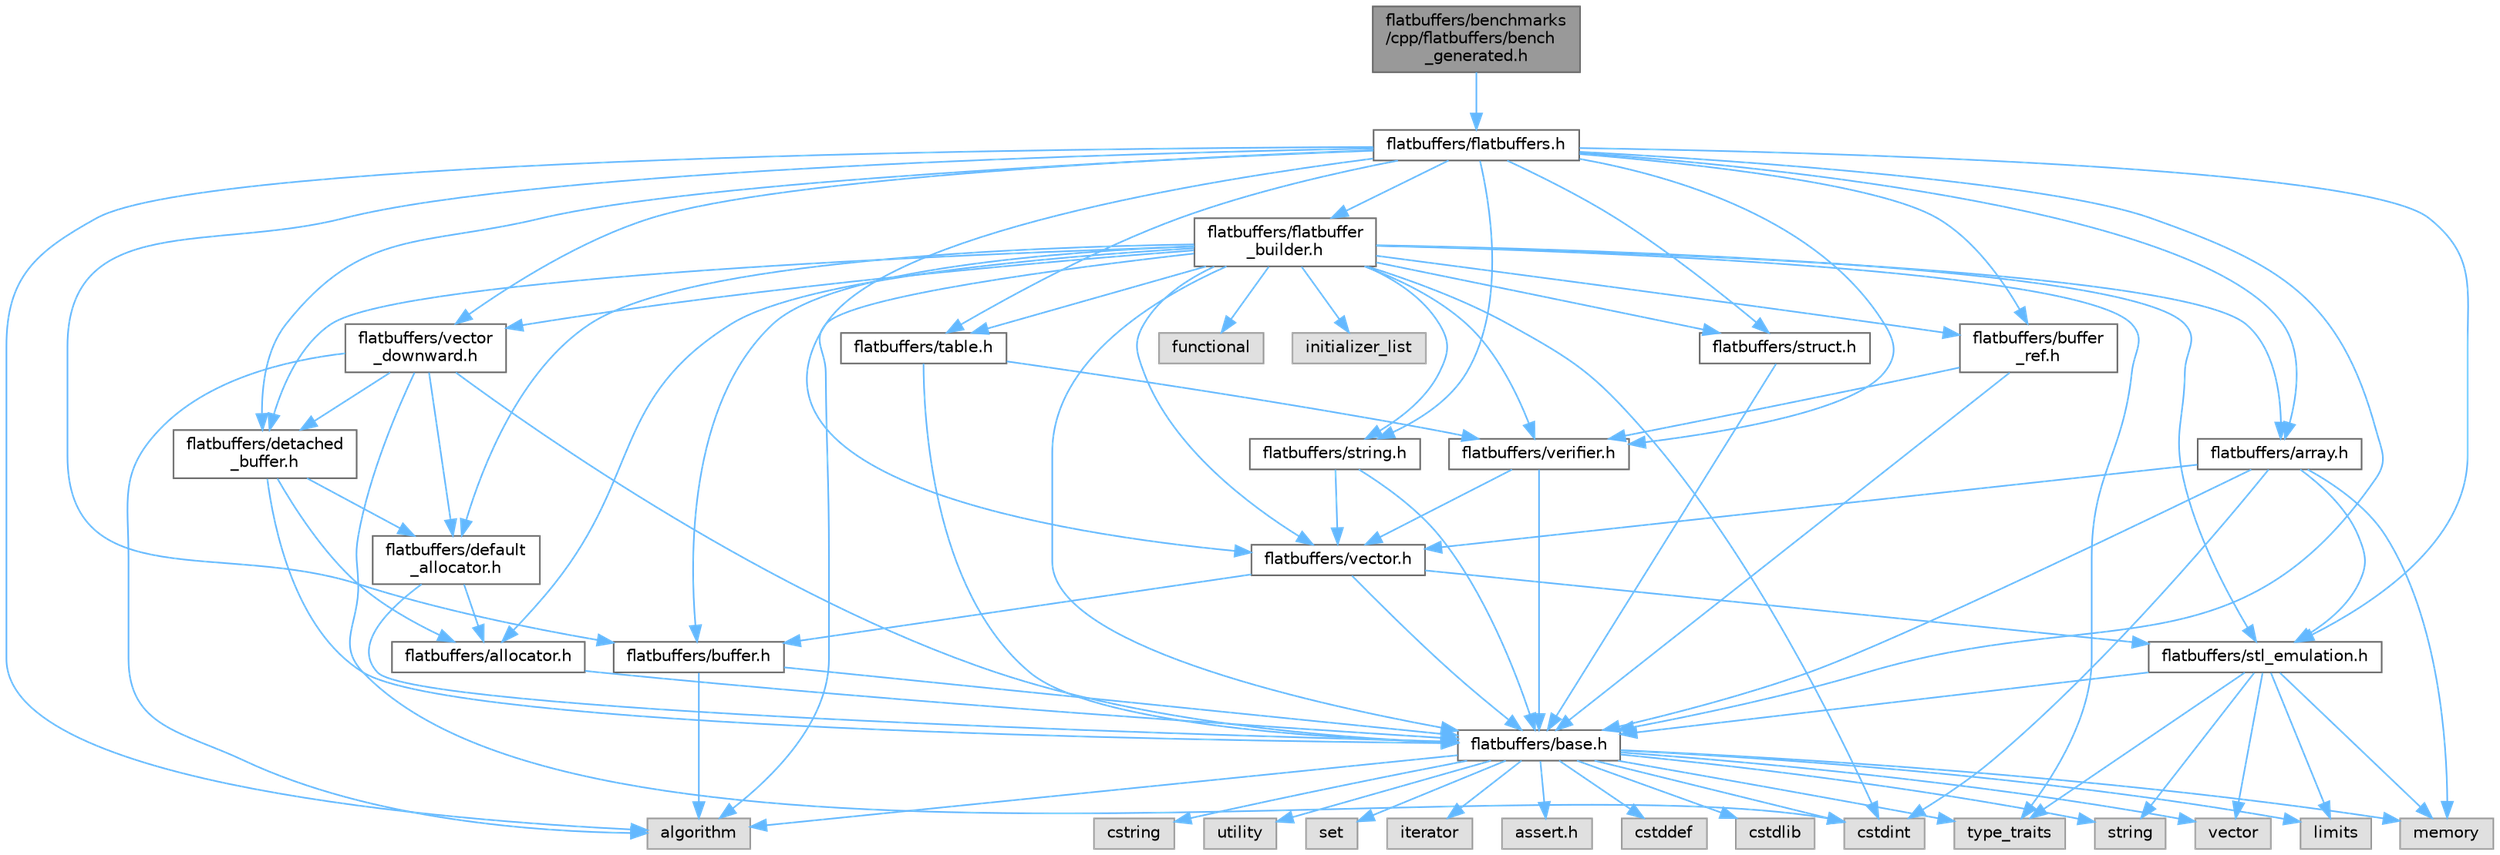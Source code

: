 digraph "flatbuffers/benchmarks/cpp/flatbuffers/bench_generated.h"
{
 // LATEX_PDF_SIZE
  bgcolor="transparent";
  edge [fontname=Helvetica,fontsize=10,labelfontname=Helvetica,labelfontsize=10];
  node [fontname=Helvetica,fontsize=10,shape=box,height=0.2,width=0.4];
  Node1 [id="Node000001",label="flatbuffers/benchmarks\l/cpp/flatbuffers/bench\l_generated.h",height=0.2,width=0.4,color="gray40", fillcolor="grey60", style="filled", fontcolor="black",tooltip=" "];
  Node1 -> Node2 [id="edge85_Node000001_Node000002",color="steelblue1",style="solid",tooltip=" "];
  Node2 [id="Node000002",label="flatbuffers/flatbuffers.h",height=0.2,width=0.4,color="grey40", fillcolor="white", style="filled",URL="$flatbuffers_8h.html",tooltip=" "];
  Node2 -> Node3 [id="edge86_Node000002_Node000003",color="steelblue1",style="solid",tooltip=" "];
  Node3 [id="Node000003",label="algorithm",height=0.2,width=0.4,color="grey60", fillcolor="#E0E0E0", style="filled",tooltip=" "];
  Node2 -> Node4 [id="edge87_Node000002_Node000004",color="steelblue1",style="solid",tooltip=" "];
  Node4 [id="Node000004",label="flatbuffers/array.h",height=0.2,width=0.4,color="grey40", fillcolor="white", style="filled",URL="$array_8h.html",tooltip=" "];
  Node4 -> Node5 [id="edge88_Node000004_Node000005",color="steelblue1",style="solid",tooltip=" "];
  Node5 [id="Node000005",label="cstdint",height=0.2,width=0.4,color="grey60", fillcolor="#E0E0E0", style="filled",tooltip=" "];
  Node4 -> Node6 [id="edge89_Node000004_Node000006",color="steelblue1",style="solid",tooltip=" "];
  Node6 [id="Node000006",label="memory",height=0.2,width=0.4,color="grey60", fillcolor="#E0E0E0", style="filled",tooltip=" "];
  Node4 -> Node7 [id="edge90_Node000004_Node000007",color="steelblue1",style="solid",tooltip=" "];
  Node7 [id="Node000007",label="flatbuffers/base.h",height=0.2,width=0.4,color="grey40", fillcolor="white", style="filled",URL="$base_8h.html",tooltip=" "];
  Node7 -> Node8 [id="edge91_Node000007_Node000008",color="steelblue1",style="solid",tooltip=" "];
  Node8 [id="Node000008",label="assert.h",height=0.2,width=0.4,color="grey60", fillcolor="#E0E0E0", style="filled",tooltip=" "];
  Node7 -> Node5 [id="edge92_Node000007_Node000005",color="steelblue1",style="solid",tooltip=" "];
  Node7 -> Node9 [id="edge93_Node000007_Node000009",color="steelblue1",style="solid",tooltip=" "];
  Node9 [id="Node000009",label="cstddef",height=0.2,width=0.4,color="grey60", fillcolor="#E0E0E0", style="filled",tooltip=" "];
  Node7 -> Node10 [id="edge94_Node000007_Node000010",color="steelblue1",style="solid",tooltip=" "];
  Node10 [id="Node000010",label="cstdlib",height=0.2,width=0.4,color="grey60", fillcolor="#E0E0E0", style="filled",tooltip=" "];
  Node7 -> Node11 [id="edge95_Node000007_Node000011",color="steelblue1",style="solid",tooltip=" "];
  Node11 [id="Node000011",label="cstring",height=0.2,width=0.4,color="grey60", fillcolor="#E0E0E0", style="filled",tooltip=" "];
  Node7 -> Node12 [id="edge96_Node000007_Node000012",color="steelblue1",style="solid",tooltip=" "];
  Node12 [id="Node000012",label="utility",height=0.2,width=0.4,color="grey60", fillcolor="#E0E0E0", style="filled",tooltip=" "];
  Node7 -> Node13 [id="edge97_Node000007_Node000013",color="steelblue1",style="solid",tooltip=" "];
  Node13 [id="Node000013",label="string",height=0.2,width=0.4,color="grey60", fillcolor="#E0E0E0", style="filled",tooltip=" "];
  Node7 -> Node14 [id="edge98_Node000007_Node000014",color="steelblue1",style="solid",tooltip=" "];
  Node14 [id="Node000014",label="type_traits",height=0.2,width=0.4,color="grey60", fillcolor="#E0E0E0", style="filled",tooltip=" "];
  Node7 -> Node15 [id="edge99_Node000007_Node000015",color="steelblue1",style="solid",tooltip=" "];
  Node15 [id="Node000015",label="vector",height=0.2,width=0.4,color="grey60", fillcolor="#E0E0E0", style="filled",tooltip=" "];
  Node7 -> Node16 [id="edge100_Node000007_Node000016",color="steelblue1",style="solid",tooltip=" "];
  Node16 [id="Node000016",label="set",height=0.2,width=0.4,color="grey60", fillcolor="#E0E0E0", style="filled",tooltip=" "];
  Node7 -> Node3 [id="edge101_Node000007_Node000003",color="steelblue1",style="solid",tooltip=" "];
  Node7 -> Node17 [id="edge102_Node000007_Node000017",color="steelblue1",style="solid",tooltip=" "];
  Node17 [id="Node000017",label="limits",height=0.2,width=0.4,color="grey60", fillcolor="#E0E0E0", style="filled",tooltip=" "];
  Node7 -> Node18 [id="edge103_Node000007_Node000018",color="steelblue1",style="solid",tooltip=" "];
  Node18 [id="Node000018",label="iterator",height=0.2,width=0.4,color="grey60", fillcolor="#E0E0E0", style="filled",tooltip=" "];
  Node7 -> Node6 [id="edge104_Node000007_Node000006",color="steelblue1",style="solid",tooltip=" "];
  Node4 -> Node19 [id="edge105_Node000004_Node000019",color="steelblue1",style="solid",tooltip=" "];
  Node19 [id="Node000019",label="flatbuffers/stl_emulation.h",height=0.2,width=0.4,color="grey40", fillcolor="white", style="filled",URL="$stl__emulation_8h.html",tooltip=" "];
  Node19 -> Node7 [id="edge106_Node000019_Node000007",color="steelblue1",style="solid",tooltip=" "];
  Node19 -> Node13 [id="edge107_Node000019_Node000013",color="steelblue1",style="solid",tooltip=" "];
  Node19 -> Node14 [id="edge108_Node000019_Node000014",color="steelblue1",style="solid",tooltip=" "];
  Node19 -> Node15 [id="edge109_Node000019_Node000015",color="steelblue1",style="solid",tooltip=" "];
  Node19 -> Node6 [id="edge110_Node000019_Node000006",color="steelblue1",style="solid",tooltip=" "];
  Node19 -> Node17 [id="edge111_Node000019_Node000017",color="steelblue1",style="solid",tooltip=" "];
  Node4 -> Node20 [id="edge112_Node000004_Node000020",color="steelblue1",style="solid",tooltip=" "];
  Node20 [id="Node000020",label="flatbuffers/vector.h",height=0.2,width=0.4,color="grey40", fillcolor="white", style="filled",URL="$vector_8h.html",tooltip=" "];
  Node20 -> Node7 [id="edge113_Node000020_Node000007",color="steelblue1",style="solid",tooltip=" "];
  Node20 -> Node21 [id="edge114_Node000020_Node000021",color="steelblue1",style="solid",tooltip=" "];
  Node21 [id="Node000021",label="flatbuffers/buffer.h",height=0.2,width=0.4,color="grey40", fillcolor="white", style="filled",URL="$buffer_8h.html",tooltip=" "];
  Node21 -> Node3 [id="edge115_Node000021_Node000003",color="steelblue1",style="solid",tooltip=" "];
  Node21 -> Node7 [id="edge116_Node000021_Node000007",color="steelblue1",style="solid",tooltip=" "];
  Node20 -> Node19 [id="edge117_Node000020_Node000019",color="steelblue1",style="solid",tooltip=" "];
  Node2 -> Node7 [id="edge118_Node000002_Node000007",color="steelblue1",style="solid",tooltip=" "];
  Node2 -> Node21 [id="edge119_Node000002_Node000021",color="steelblue1",style="solid",tooltip=" "];
  Node2 -> Node22 [id="edge120_Node000002_Node000022",color="steelblue1",style="solid",tooltip=" "];
  Node22 [id="Node000022",label="flatbuffers/buffer\l_ref.h",height=0.2,width=0.4,color="grey40", fillcolor="white", style="filled",URL="$buffer__ref_8h.html",tooltip=" "];
  Node22 -> Node7 [id="edge121_Node000022_Node000007",color="steelblue1",style="solid",tooltip=" "];
  Node22 -> Node23 [id="edge122_Node000022_Node000023",color="steelblue1",style="solid",tooltip=" "];
  Node23 [id="Node000023",label="flatbuffers/verifier.h",height=0.2,width=0.4,color="grey40", fillcolor="white", style="filled",URL="$verifier_8h.html",tooltip=" "];
  Node23 -> Node7 [id="edge123_Node000023_Node000007",color="steelblue1",style="solid",tooltip=" "];
  Node23 -> Node20 [id="edge124_Node000023_Node000020",color="steelblue1",style="solid",tooltip=" "];
  Node2 -> Node24 [id="edge125_Node000002_Node000024",color="steelblue1",style="solid",tooltip=" "];
  Node24 [id="Node000024",label="flatbuffers/detached\l_buffer.h",height=0.2,width=0.4,color="grey40", fillcolor="white", style="filled",URL="$detached__buffer_8h.html",tooltip=" "];
  Node24 -> Node25 [id="edge126_Node000024_Node000025",color="steelblue1",style="solid",tooltip=" "];
  Node25 [id="Node000025",label="flatbuffers/allocator.h",height=0.2,width=0.4,color="grey40", fillcolor="white", style="filled",URL="$allocator_8h.html",tooltip=" "];
  Node25 -> Node7 [id="edge127_Node000025_Node000007",color="steelblue1",style="solid",tooltip=" "];
  Node24 -> Node7 [id="edge128_Node000024_Node000007",color="steelblue1",style="solid",tooltip=" "];
  Node24 -> Node26 [id="edge129_Node000024_Node000026",color="steelblue1",style="solid",tooltip=" "];
  Node26 [id="Node000026",label="flatbuffers/default\l_allocator.h",height=0.2,width=0.4,color="grey40", fillcolor="white", style="filled",URL="$default__allocator_8h.html",tooltip=" "];
  Node26 -> Node25 [id="edge130_Node000026_Node000025",color="steelblue1",style="solid",tooltip=" "];
  Node26 -> Node7 [id="edge131_Node000026_Node000007",color="steelblue1",style="solid",tooltip=" "];
  Node2 -> Node27 [id="edge132_Node000002_Node000027",color="steelblue1",style="solid",tooltip=" "];
  Node27 [id="Node000027",label="flatbuffers/flatbuffer\l_builder.h",height=0.2,width=0.4,color="grey40", fillcolor="white", style="filled",URL="$flatbuffer__builder_8h.html",tooltip=" "];
  Node27 -> Node3 [id="edge133_Node000027_Node000003",color="steelblue1",style="solid",tooltip=" "];
  Node27 -> Node5 [id="edge134_Node000027_Node000005",color="steelblue1",style="solid",tooltip=" "];
  Node27 -> Node28 [id="edge135_Node000027_Node000028",color="steelblue1",style="solid",tooltip=" "];
  Node28 [id="Node000028",label="functional",height=0.2,width=0.4,color="grey60", fillcolor="#E0E0E0", style="filled",tooltip=" "];
  Node27 -> Node29 [id="edge136_Node000027_Node000029",color="steelblue1",style="solid",tooltip=" "];
  Node29 [id="Node000029",label="initializer_list",height=0.2,width=0.4,color="grey60", fillcolor="#E0E0E0", style="filled",tooltip=" "];
  Node27 -> Node14 [id="edge137_Node000027_Node000014",color="steelblue1",style="solid",tooltip=" "];
  Node27 -> Node25 [id="edge138_Node000027_Node000025",color="steelblue1",style="solid",tooltip=" "];
  Node27 -> Node4 [id="edge139_Node000027_Node000004",color="steelblue1",style="solid",tooltip=" "];
  Node27 -> Node7 [id="edge140_Node000027_Node000007",color="steelblue1",style="solid",tooltip=" "];
  Node27 -> Node21 [id="edge141_Node000027_Node000021",color="steelblue1",style="solid",tooltip=" "];
  Node27 -> Node22 [id="edge142_Node000027_Node000022",color="steelblue1",style="solid",tooltip=" "];
  Node27 -> Node26 [id="edge143_Node000027_Node000026",color="steelblue1",style="solid",tooltip=" "];
  Node27 -> Node24 [id="edge144_Node000027_Node000024",color="steelblue1",style="solid",tooltip=" "];
  Node27 -> Node19 [id="edge145_Node000027_Node000019",color="steelblue1",style="solid",tooltip=" "];
  Node27 -> Node30 [id="edge146_Node000027_Node000030",color="steelblue1",style="solid",tooltip=" "];
  Node30 [id="Node000030",label="flatbuffers/string.h",height=0.2,width=0.4,color="grey40", fillcolor="white", style="filled",URL="$string_8h.html",tooltip=" "];
  Node30 -> Node7 [id="edge147_Node000030_Node000007",color="steelblue1",style="solid",tooltip=" "];
  Node30 -> Node20 [id="edge148_Node000030_Node000020",color="steelblue1",style="solid",tooltip=" "];
  Node27 -> Node31 [id="edge149_Node000027_Node000031",color="steelblue1",style="solid",tooltip=" "];
  Node31 [id="Node000031",label="flatbuffers/struct.h",height=0.2,width=0.4,color="grey40", fillcolor="white", style="filled",URL="$struct_8h.html",tooltip=" "];
  Node31 -> Node7 [id="edge150_Node000031_Node000007",color="steelblue1",style="solid",tooltip=" "];
  Node27 -> Node32 [id="edge151_Node000027_Node000032",color="steelblue1",style="solid",tooltip=" "];
  Node32 [id="Node000032",label="flatbuffers/table.h",height=0.2,width=0.4,color="grey40", fillcolor="white", style="filled",URL="$table_8h.html",tooltip=" "];
  Node32 -> Node7 [id="edge152_Node000032_Node000007",color="steelblue1",style="solid",tooltip=" "];
  Node32 -> Node23 [id="edge153_Node000032_Node000023",color="steelblue1",style="solid",tooltip=" "];
  Node27 -> Node20 [id="edge154_Node000027_Node000020",color="steelblue1",style="solid",tooltip=" "];
  Node27 -> Node33 [id="edge155_Node000027_Node000033",color="steelblue1",style="solid",tooltip=" "];
  Node33 [id="Node000033",label="flatbuffers/vector\l_downward.h",height=0.2,width=0.4,color="grey40", fillcolor="white", style="filled",URL="$vector__downward_8h.html",tooltip=" "];
  Node33 -> Node3 [id="edge156_Node000033_Node000003",color="steelblue1",style="solid",tooltip=" "];
  Node33 -> Node5 [id="edge157_Node000033_Node000005",color="steelblue1",style="solid",tooltip=" "];
  Node33 -> Node7 [id="edge158_Node000033_Node000007",color="steelblue1",style="solid",tooltip=" "];
  Node33 -> Node26 [id="edge159_Node000033_Node000026",color="steelblue1",style="solid",tooltip=" "];
  Node33 -> Node24 [id="edge160_Node000033_Node000024",color="steelblue1",style="solid",tooltip=" "];
  Node27 -> Node23 [id="edge161_Node000027_Node000023",color="steelblue1",style="solid",tooltip=" "];
  Node2 -> Node19 [id="edge162_Node000002_Node000019",color="steelblue1",style="solid",tooltip=" "];
  Node2 -> Node30 [id="edge163_Node000002_Node000030",color="steelblue1",style="solid",tooltip=" "];
  Node2 -> Node31 [id="edge164_Node000002_Node000031",color="steelblue1",style="solid",tooltip=" "];
  Node2 -> Node32 [id="edge165_Node000002_Node000032",color="steelblue1",style="solid",tooltip=" "];
  Node2 -> Node20 [id="edge166_Node000002_Node000020",color="steelblue1",style="solid",tooltip=" "];
  Node2 -> Node33 [id="edge167_Node000002_Node000033",color="steelblue1",style="solid",tooltip=" "];
  Node2 -> Node23 [id="edge168_Node000002_Node000023",color="steelblue1",style="solid",tooltip=" "];
}

